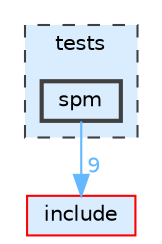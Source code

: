 digraph "tests/spm"
{
 // LATEX_PDF_SIZE
  bgcolor="transparent";
  edge [fontname=Helvetica,fontsize=10,labelfontname=Helvetica,labelfontsize=10];
  node [fontname=Helvetica,fontsize=10,shape=box,height=0.2,width=0.4];
  compound=true
  subgraph clusterdir_59425e443f801f1f2fd8bbe4959a3ccf {
    graph [ bgcolor="#daedff", pencolor="grey25", label="tests", fontname=Helvetica,fontsize=10 style="filled,dashed", URL="dir_59425e443f801f1f2fd8bbe4959a3ccf.html",tooltip=""]
  dir_f34e5b33c1bd7ccb9519169980ba7a0d [label="spm", fillcolor="#daedff", color="grey25", style="filled,bold", URL="dir_f34e5b33c1bd7ccb9519169980ba7a0d.html",tooltip=""];
  }
  dir_d44c64559bbebec7f509842c48db8b23 [label="include", fillcolor="#daedff", color="red", style="filled", URL="dir_d44c64559bbebec7f509842c48db8b23.html",tooltip=""];
  dir_f34e5b33c1bd7ccb9519169980ba7a0d->dir_d44c64559bbebec7f509842c48db8b23 [headlabel="9", labeldistance=1.5 headhref="dir_000013_000005.html" href="dir_000013_000005.html" color="steelblue1" fontcolor="steelblue1"];
}
